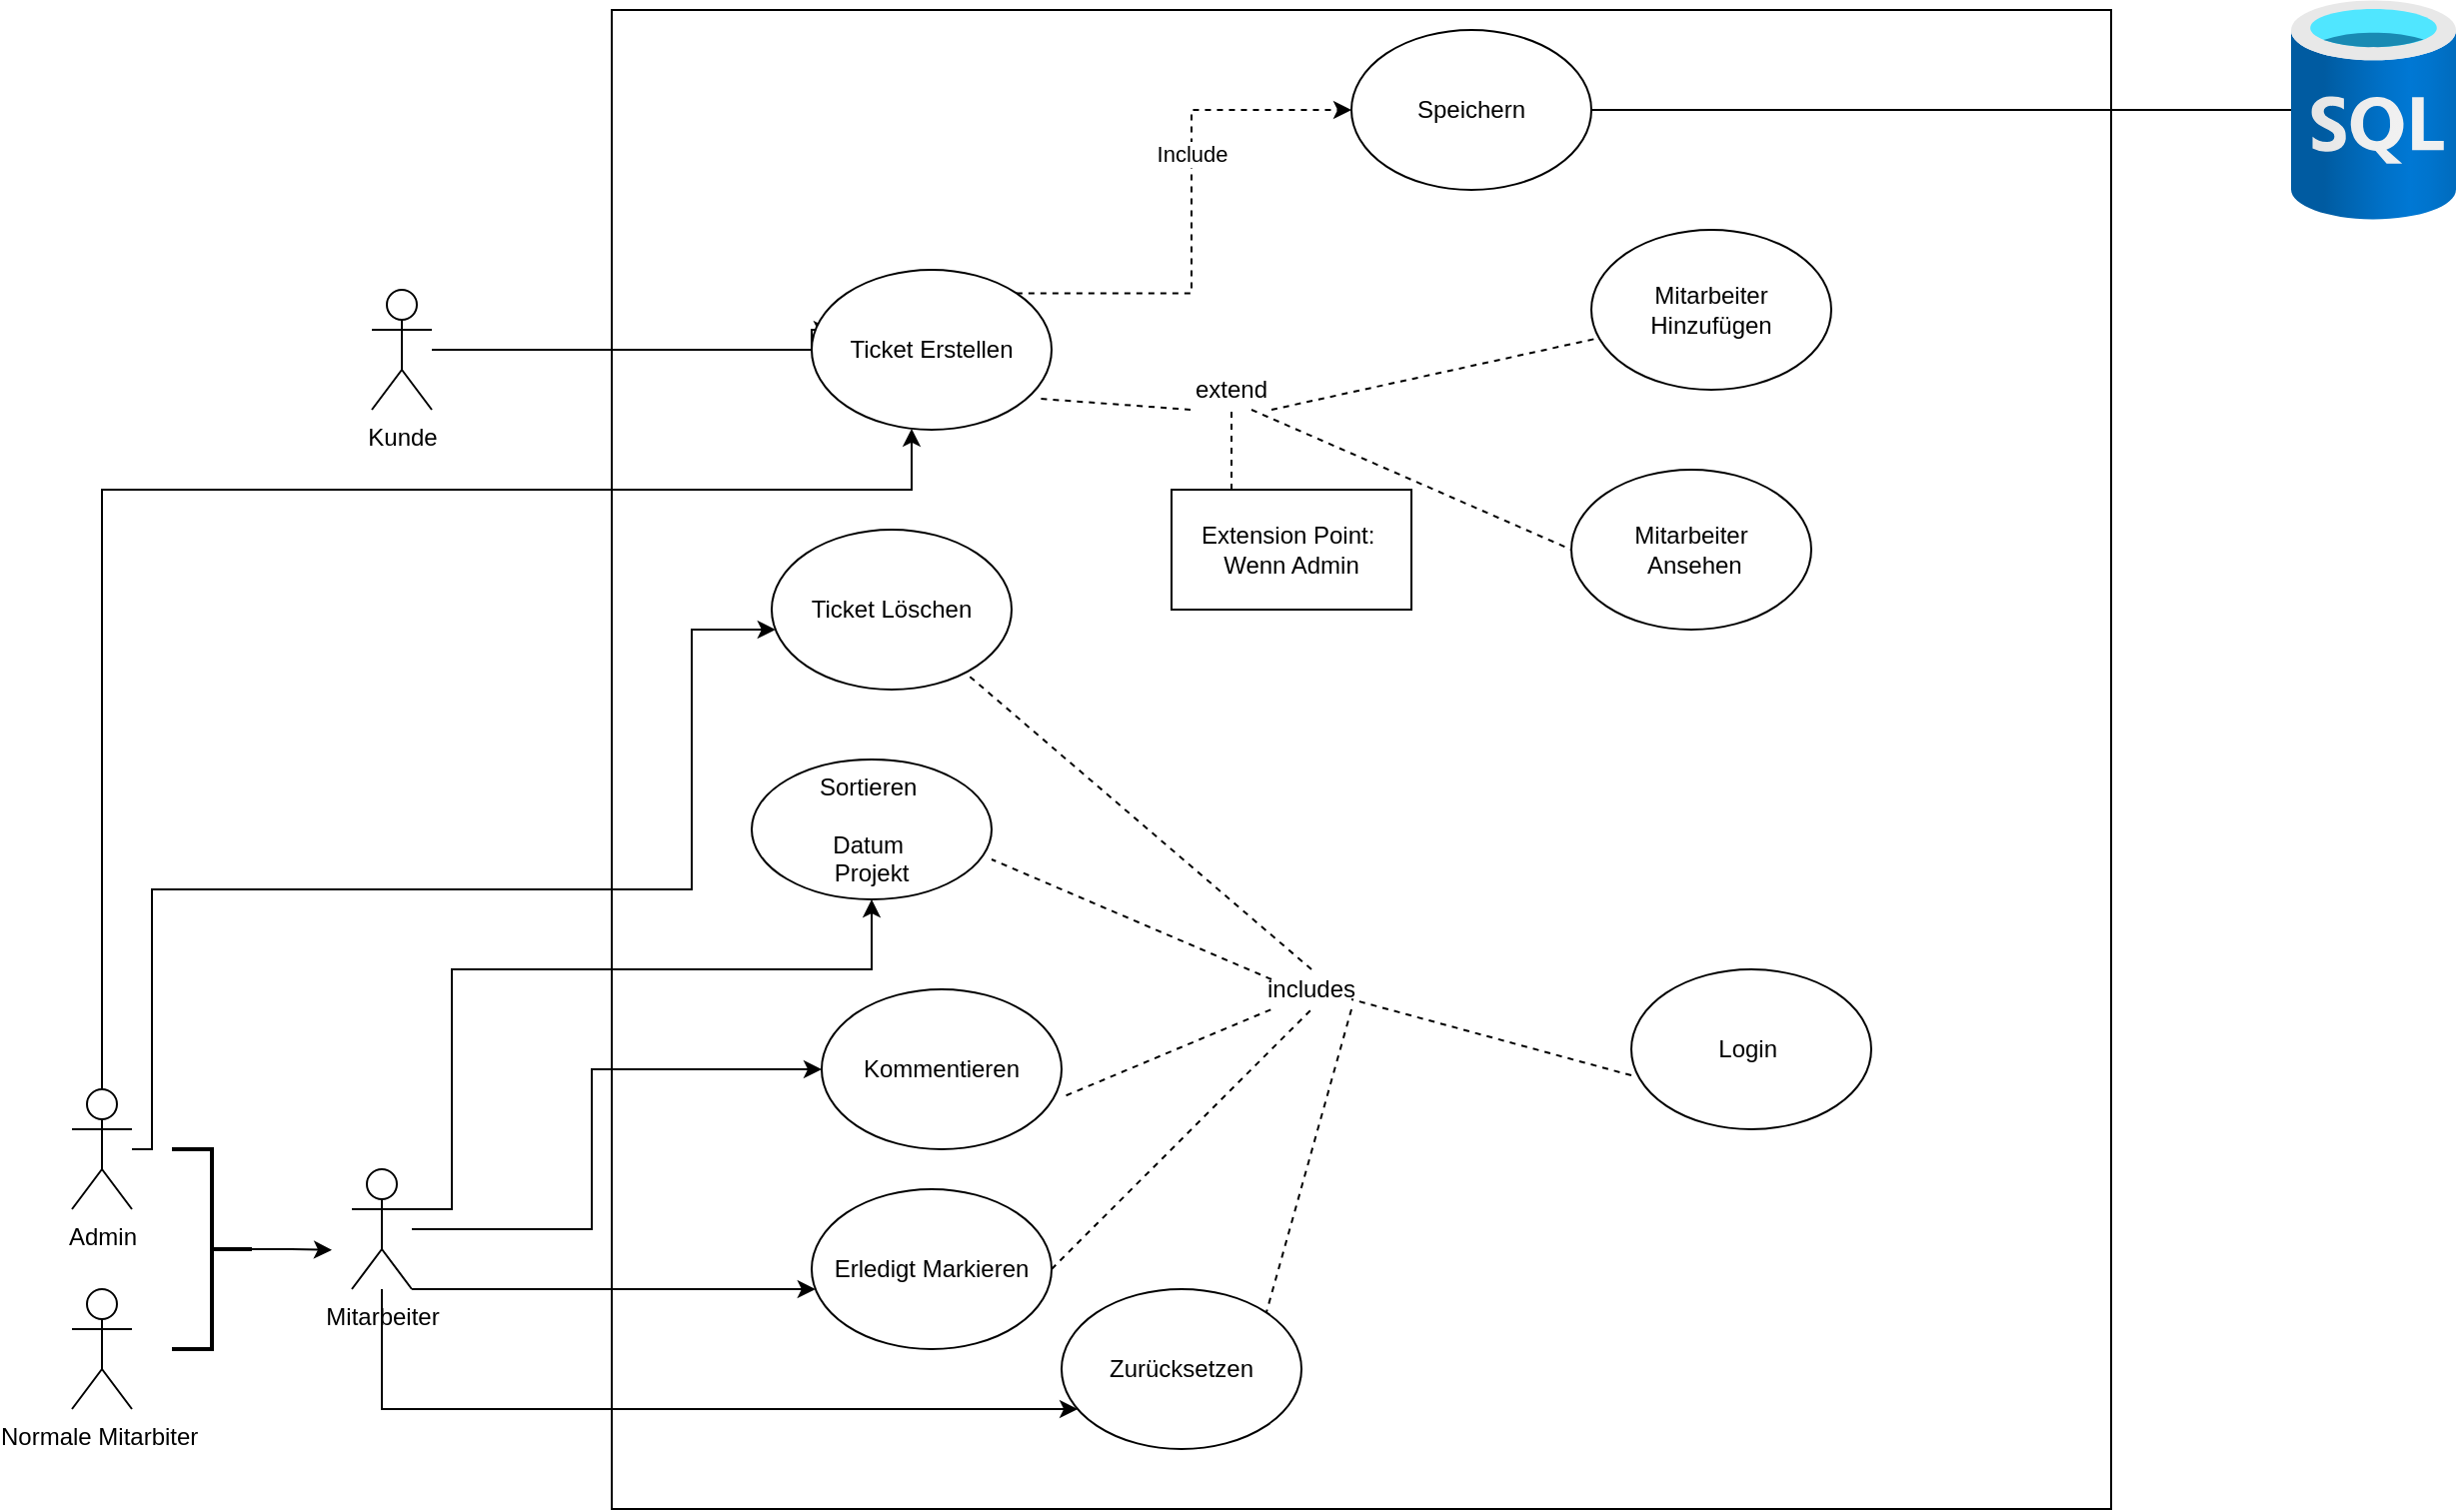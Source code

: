 <mxfile version="14.5.1" type="device"><diagram id="glW3ORvd-o0xdkKfI11D" name="Seite-1"><mxGraphModel dx="1102" dy="808" grid="1" gridSize="10" guides="1" tooltips="1" connect="1" arrows="1" fold="1" page="1" pageScale="1" pageWidth="827" pageHeight="1169" math="0" shadow="0"><root><mxCell id="0"/><mxCell id="1" parent="0"/><mxCell id="Y8aWBTOom2FiXfcA9K2u-32" value="" style="whiteSpace=wrap;html=1;aspect=fixed;fontStyle=1" parent="1" vertex="1"><mxGeometry x="420" y="210" width="750" height="750" as="geometry"/></mxCell><mxCell id="lKhGcY1kdUbHPhEouVYD-7" style="edgeStyle=orthogonalEdgeStyle;rounded=0;orthogonalLoop=1;jettySize=auto;html=1;" parent="1" source="Y8aWBTOom2FiXfcA9K2u-33" target="Y8aWBTOom2FiXfcA9K2u-42" edge="1"><mxGeometry relative="1" as="geometry"><Array as="points"><mxPoint x="190" y="780"/><mxPoint x="190" y="650"/><mxPoint x="460" y="650"/><mxPoint x="460" y="520"/></Array></mxGeometry></mxCell><mxCell id="lKhGcY1kdUbHPhEouVYD-14" style="edgeStyle=orthogonalEdgeStyle;rounded=0;orthogonalLoop=1;jettySize=auto;html=1;" parent="1" source="Y8aWBTOom2FiXfcA9K2u-33" target="Y8aWBTOom2FiXfcA9K2u-46" edge="1"><mxGeometry relative="1" as="geometry"><Array as="points"><mxPoint x="165" y="450"/><mxPoint x="570" y="450"/></Array></mxGeometry></mxCell><mxCell id="Y8aWBTOom2FiXfcA9K2u-33" value="Admin&lt;br&gt;" style="shape=umlActor;verticalLabelPosition=bottom;verticalAlign=top;html=1;outlineConnect=0;" parent="1" vertex="1"><mxGeometry x="150" y="750" width="30" height="60" as="geometry"/></mxCell><mxCell id="Y8aWBTOom2FiXfcA9K2u-63" style="edgeStyle=orthogonalEdgeStyle;rounded=0;orthogonalLoop=1;jettySize=auto;html=1;entryX=0.083;entryY=0.375;entryDx=0;entryDy=0;entryPerimeter=0;" parent="1" source="Y8aWBTOom2FiXfcA9K2u-35" target="Y8aWBTOom2FiXfcA9K2u-46" edge="1"><mxGeometry relative="1" as="geometry"><Array as="points"><mxPoint x="520" y="380"/></Array></mxGeometry></mxCell><mxCell id="Y8aWBTOom2FiXfcA9K2u-35" value="Kunde&lt;br&gt;" style="shape=umlActor;verticalLabelPosition=bottom;verticalAlign=top;html=1;outlineConnect=0;" parent="1" vertex="1"><mxGeometry x="300" y="350" width="30" height="60" as="geometry"/></mxCell><mxCell id="Y8aWBTOom2FiXfcA9K2u-41" value="Erledigt Markieren" style="ellipse;whiteSpace=wrap;html=1;" parent="1" vertex="1"><mxGeometry x="520" y="800" width="120" height="80" as="geometry"/></mxCell><mxCell id="Y8aWBTOom2FiXfcA9K2u-42" value="Ticket Löschen" style="ellipse;whiteSpace=wrap;html=1;" parent="1" vertex="1"><mxGeometry x="500" y="470" width="120" height="80" as="geometry"/></mxCell><mxCell id="Y8aWBTOom2FiXfcA9K2u-43" value="Kommentieren" style="ellipse;whiteSpace=wrap;html=1;" parent="1" vertex="1"><mxGeometry x="525" y="700" width="120" height="80" as="geometry"/></mxCell><mxCell id="lKhGcY1kdUbHPhEouVYD-30" style="edgeStyle=orthogonalEdgeStyle;rounded=0;orthogonalLoop=1;jettySize=auto;html=1;exitX=1;exitY=0;exitDx=0;exitDy=0;entryX=0;entryY=0.5;entryDx=0;entryDy=0;dashed=1;" parent="1" source="Y8aWBTOom2FiXfcA9K2u-46" target="lKhGcY1kdUbHPhEouVYD-29" edge="1"><mxGeometry relative="1" as="geometry"><Array as="points"><mxPoint x="710" y="352"/><mxPoint x="710" y="260"/></Array></mxGeometry></mxCell><mxCell id="lKhGcY1kdUbHPhEouVYD-31" value="Include" style="edgeLabel;html=1;align=center;verticalAlign=middle;resizable=0;points=[];" parent="lKhGcY1kdUbHPhEouVYD-30" vertex="1" connectable="0"><mxGeometry x="0.217" relative="1" as="geometry"><mxPoint as="offset"/></mxGeometry></mxCell><mxCell id="Y8aWBTOom2FiXfcA9K2u-46" value="Ticket Erstellen" style="ellipse;whiteSpace=wrap;html=1;" parent="1" vertex="1"><mxGeometry x="520" y="340" width="120" height="80" as="geometry"/></mxCell><mxCell id="Y8aWBTOom2FiXfcA9K2u-50" value="Login&amp;nbsp;" style="ellipse;whiteSpace=wrap;html=1;" parent="1" vertex="1"><mxGeometry x="930" y="690" width="120" height="80" as="geometry"/></mxCell><mxCell id="Y8aWBTOom2FiXfcA9K2u-53" value="includes" style="text;html=1;strokeColor=none;fillColor=none;align=center;verticalAlign=middle;whiteSpace=wrap;rounded=0;" parent="1" vertex="1"><mxGeometry x="750" y="690" width="40" height="20" as="geometry"/></mxCell><mxCell id="Y8aWBTOom2FiXfcA9K2u-54" value="" style="endArrow=none;dashed=1;html=1;exitX=1.019;exitY=0.664;exitDx=0;exitDy=0;entryX=0;entryY=1;entryDx=0;entryDy=0;exitPerimeter=0;" parent="1" source="Y8aWBTOom2FiXfcA9K2u-43" target="Y8aWBTOom2FiXfcA9K2u-53" edge="1"><mxGeometry width="50" height="50" relative="1" as="geometry"><mxPoint x="650" y="570" as="sourcePoint"/><mxPoint x="700" y="520" as="targetPoint"/></mxGeometry></mxCell><mxCell id="Y8aWBTOom2FiXfcA9K2u-55" value="" style="endArrow=none;dashed=1;html=1;exitX=1;exitY=0.5;exitDx=0;exitDy=0;entryX=0.5;entryY=1;entryDx=0;entryDy=0;" parent="1" source="Y8aWBTOom2FiXfcA9K2u-41" target="Y8aWBTOom2FiXfcA9K2u-53" edge="1"><mxGeometry width="50" height="50" relative="1" as="geometry"><mxPoint x="650" y="570" as="sourcePoint"/><mxPoint x="700" y="520" as="targetPoint"/></mxGeometry></mxCell><mxCell id="Y8aWBTOom2FiXfcA9K2u-67" value="" style="endArrow=none;dashed=1;html=1;entryX=1;entryY=0.714;entryDx=0;entryDy=0;entryPerimeter=0;exitX=0;exitY=0.25;exitDx=0;exitDy=0;" parent="1" source="Y8aWBTOom2FiXfcA9K2u-53" target="lKhGcY1kdUbHPhEouVYD-5" edge="1"><mxGeometry width="50" height="50" relative="1" as="geometry"><mxPoint x="610" y="595" as="sourcePoint"/><mxPoint x="700" y="520" as="targetPoint"/></mxGeometry></mxCell><mxCell id="Y8aWBTOom2FiXfcA9K2u-71" value="" style="endArrow=none;dashed=1;html=1;entryX=1;entryY=0;entryDx=0;entryDy=0;exitX=1;exitY=1;exitDx=0;exitDy=0;" parent="1" source="Y8aWBTOom2FiXfcA9K2u-53" target="lKhGcY1kdUbHPhEouVYD-20" edge="1"><mxGeometry width="50" height="50" relative="1" as="geometry"><mxPoint x="650" y="570" as="sourcePoint"/><mxPoint x="765" y="650" as="targetPoint"/></mxGeometry></mxCell><mxCell id="Y8aWBTOom2FiXfcA9K2u-72" value="" style="endArrow=none;dashed=1;html=1;entryX=1;entryY=0.75;entryDx=0;entryDy=0;exitX=0;exitY=0.663;exitDx=0;exitDy=0;exitPerimeter=0;" parent="1" source="Y8aWBTOom2FiXfcA9K2u-50" target="Y8aWBTOom2FiXfcA9K2u-53" edge="1"><mxGeometry width="50" height="50" relative="1" as="geometry"><mxPoint x="650" y="570" as="sourcePoint"/><mxPoint x="820" y="710" as="targetPoint"/></mxGeometry></mxCell><mxCell id="Y8aWBTOom2FiXfcA9K2u-75" value="" style="endArrow=none;dashed=1;html=1;exitX=0.5;exitY=0;exitDx=0;exitDy=0;" parent="1" source="Y8aWBTOom2FiXfcA9K2u-53" target="Y8aWBTOom2FiXfcA9K2u-42" edge="1"><mxGeometry width="50" height="50" relative="1" as="geometry"><mxPoint x="800" y="620" as="sourcePoint"/><mxPoint x="700" y="520" as="targetPoint"/></mxGeometry></mxCell><mxCell id="Y8aWBTOom2FiXfcA9K2u-92" style="edgeStyle=orthogonalEdgeStyle;rounded=0;orthogonalLoop=1;jettySize=auto;html=1;endArrow=classic;endFill=1;" parent="1" source="Y8aWBTOom2FiXfcA9K2u-78" target="Y8aWBTOom2FiXfcA9K2u-41" edge="1"><mxGeometry relative="1" as="geometry"><Array as="points"><mxPoint x="440" y="850"/><mxPoint x="440" y="850"/></Array></mxGeometry></mxCell><mxCell id="lKhGcY1kdUbHPhEouVYD-3" style="edgeStyle=orthogonalEdgeStyle;rounded=0;orthogonalLoop=1;jettySize=auto;html=1;" parent="1" source="Y8aWBTOom2FiXfcA9K2u-78" target="Y8aWBTOom2FiXfcA9K2u-43" edge="1"><mxGeometry relative="1" as="geometry"><Array as="points"><mxPoint x="410" y="820"/><mxPoint x="410" y="740"/></Array></mxGeometry></mxCell><mxCell id="lKhGcY1kdUbHPhEouVYD-9" style="edgeStyle=orthogonalEdgeStyle;rounded=0;orthogonalLoop=1;jettySize=auto;html=1;" parent="1" source="Y8aWBTOom2FiXfcA9K2u-78" target="lKhGcY1kdUbHPhEouVYD-5" edge="1"><mxGeometry relative="1" as="geometry"><Array as="points"><mxPoint x="340" y="810"/><mxPoint x="340" y="690"/><mxPoint x="550" y="690"/></Array></mxGeometry></mxCell><mxCell id="lKhGcY1kdUbHPhEouVYD-25" style="edgeStyle=orthogonalEdgeStyle;rounded=0;orthogonalLoop=1;jettySize=auto;html=1;" parent="1" source="Y8aWBTOom2FiXfcA9K2u-78" target="lKhGcY1kdUbHPhEouVYD-20" edge="1"><mxGeometry relative="1" as="geometry"><Array as="points"><mxPoint x="305" y="910"/></Array></mxGeometry></mxCell><mxCell id="Y8aWBTOom2FiXfcA9K2u-78" value="Mitarbeiter&lt;br&gt;" style="shape=umlActor;verticalLabelPosition=bottom;verticalAlign=top;html=1;outlineConnect=0;" parent="1" vertex="1"><mxGeometry x="290" y="790" width="30" height="60" as="geometry"/></mxCell><mxCell id="lKhGcY1kdUbHPhEouVYD-5" value="Sortieren&amp;nbsp;&lt;br&gt;&lt;br&gt;Datum&amp;nbsp;&lt;br&gt;Projekt" style="ellipse;whiteSpace=wrap;html=1;" parent="1" vertex="1"><mxGeometry x="490" y="585" width="120" height="70" as="geometry"/></mxCell><mxCell id="lKhGcY1kdUbHPhEouVYD-12" value="Normale Mitarbiter&amp;nbsp;" style="shape=umlActor;verticalLabelPosition=bottom;verticalAlign=top;html=1;outlineConnect=0;" parent="1" vertex="1"><mxGeometry x="150" y="850" width="30" height="60" as="geometry"/></mxCell><mxCell id="lKhGcY1kdUbHPhEouVYD-15" style="edgeStyle=orthogonalEdgeStyle;rounded=0;orthogonalLoop=1;jettySize=auto;html=1;exitX=0;exitY=0.5;exitDx=0;exitDy=0;exitPerimeter=0;" parent="1" source="lKhGcY1kdUbHPhEouVYD-13" edge="1"><mxGeometry relative="1" as="geometry"><mxPoint x="280" y="830.429" as="targetPoint"/></mxGeometry></mxCell><mxCell id="lKhGcY1kdUbHPhEouVYD-13" value="" style="strokeWidth=2;html=1;shape=mxgraph.flowchart.annotation_2;align=left;labelPosition=right;pointerEvents=1;rotation=-180;" parent="1" vertex="1"><mxGeometry x="200" y="780" width="40" height="100" as="geometry"/></mxCell><mxCell id="lKhGcY1kdUbHPhEouVYD-16" value="Mitarbeiter Hinzufügen" style="ellipse;whiteSpace=wrap;html=1;" parent="1" vertex="1"><mxGeometry x="910" y="320" width="120" height="80" as="geometry"/></mxCell><mxCell id="lKhGcY1kdUbHPhEouVYD-17" value="" style="endArrow=none;dashed=1;html=1;entryX=0.015;entryY=0.682;entryDx=0;entryDy=0;entryPerimeter=0;exitX=1;exitY=1;exitDx=0;exitDy=0;" parent="1" source="lKhGcY1kdUbHPhEouVYD-18" target="lKhGcY1kdUbHPhEouVYD-16" edge="1"><mxGeometry width="50" height="50" relative="1" as="geometry"><mxPoint x="630" y="820" as="sourcePoint"/><mxPoint x="680" y="770" as="targetPoint"/></mxGeometry></mxCell><mxCell id="lKhGcY1kdUbHPhEouVYD-18" value="extend" style="text;html=1;strokeColor=none;fillColor=none;align=center;verticalAlign=middle;whiteSpace=wrap;rounded=0;" parent="1" vertex="1"><mxGeometry x="710" y="390" width="40" height="20" as="geometry"/></mxCell><mxCell id="lKhGcY1kdUbHPhEouVYD-19" value="" style="endArrow=none;dashed=1;html=1;entryX=0;entryY=1;entryDx=0;entryDy=0;exitX=0.956;exitY=0.807;exitDx=0;exitDy=0;exitPerimeter=0;" parent="1" source="Y8aWBTOom2FiXfcA9K2u-46" target="lKhGcY1kdUbHPhEouVYD-18" edge="1"><mxGeometry width="50" height="50" relative="1" as="geometry"><mxPoint x="630" y="820" as="sourcePoint"/><mxPoint x="680" y="770" as="targetPoint"/></mxGeometry></mxCell><mxCell id="lKhGcY1kdUbHPhEouVYD-20" value="Zurücksetzen" style="ellipse;whiteSpace=wrap;html=1;" parent="1" vertex="1"><mxGeometry x="645" y="850" width="120" height="80" as="geometry"/></mxCell><mxCell id="lKhGcY1kdUbHPhEouVYD-21" value="Mitarbeiter&lt;br&gt;&amp;nbsp;Ansehen" style="ellipse;whiteSpace=wrap;html=1;" parent="1" vertex="1"><mxGeometry x="900" y="440" width="120" height="80" as="geometry"/></mxCell><mxCell id="lKhGcY1kdUbHPhEouVYD-22" value="" style="endArrow=none;dashed=1;html=1;entryX=0;entryY=0.5;entryDx=0;entryDy=0;exitX=0.75;exitY=1;exitDx=0;exitDy=0;" parent="1" source="lKhGcY1kdUbHPhEouVYD-18" target="lKhGcY1kdUbHPhEouVYD-21" edge="1"><mxGeometry width="50" height="50" relative="1" as="geometry"><mxPoint x="630" y="840" as="sourcePoint"/><mxPoint x="680" y="790" as="targetPoint"/></mxGeometry></mxCell><mxCell id="lKhGcY1kdUbHPhEouVYD-23" value="Extension Point:&amp;nbsp;&lt;br&gt;Wenn Admin" style="rounded=0;whiteSpace=wrap;html=1;" parent="1" vertex="1"><mxGeometry x="700" y="450" width="120" height="60" as="geometry"/></mxCell><mxCell id="lKhGcY1kdUbHPhEouVYD-24" value="" style="endArrow=none;dashed=1;html=1;entryX=0.5;entryY=1;entryDx=0;entryDy=0;exitX=0.25;exitY=0;exitDx=0;exitDy=0;" parent="1" source="lKhGcY1kdUbHPhEouVYD-23" target="lKhGcY1kdUbHPhEouVYD-18" edge="1"><mxGeometry width="50" height="50" relative="1" as="geometry"><mxPoint x="630" y="830" as="sourcePoint"/><mxPoint x="680" y="780" as="targetPoint"/></mxGeometry></mxCell><mxCell id="lKhGcY1kdUbHPhEouVYD-32" style="edgeStyle=orthogonalEdgeStyle;rounded=0;orthogonalLoop=1;jettySize=auto;html=1;endArrow=none;endFill=0;" parent="1" source="lKhGcY1kdUbHPhEouVYD-27" target="lKhGcY1kdUbHPhEouVYD-29" edge="1"><mxGeometry relative="1" as="geometry"/></mxCell><mxCell id="lKhGcY1kdUbHPhEouVYD-27" value="" style="aspect=fixed;html=1;points=[];align=center;image;fontSize=12;image=img/lib/azure2/databases/SQL_Database.svg;" parent="1" vertex="1"><mxGeometry x="1260" y="205" width="82.5" height="110" as="geometry"/></mxCell><mxCell id="lKhGcY1kdUbHPhEouVYD-29" value="Speichern" style="ellipse;whiteSpace=wrap;html=1;" parent="1" vertex="1"><mxGeometry x="790" y="220" width="120" height="80" as="geometry"/></mxCell></root></mxGraphModel></diagram></mxfile>